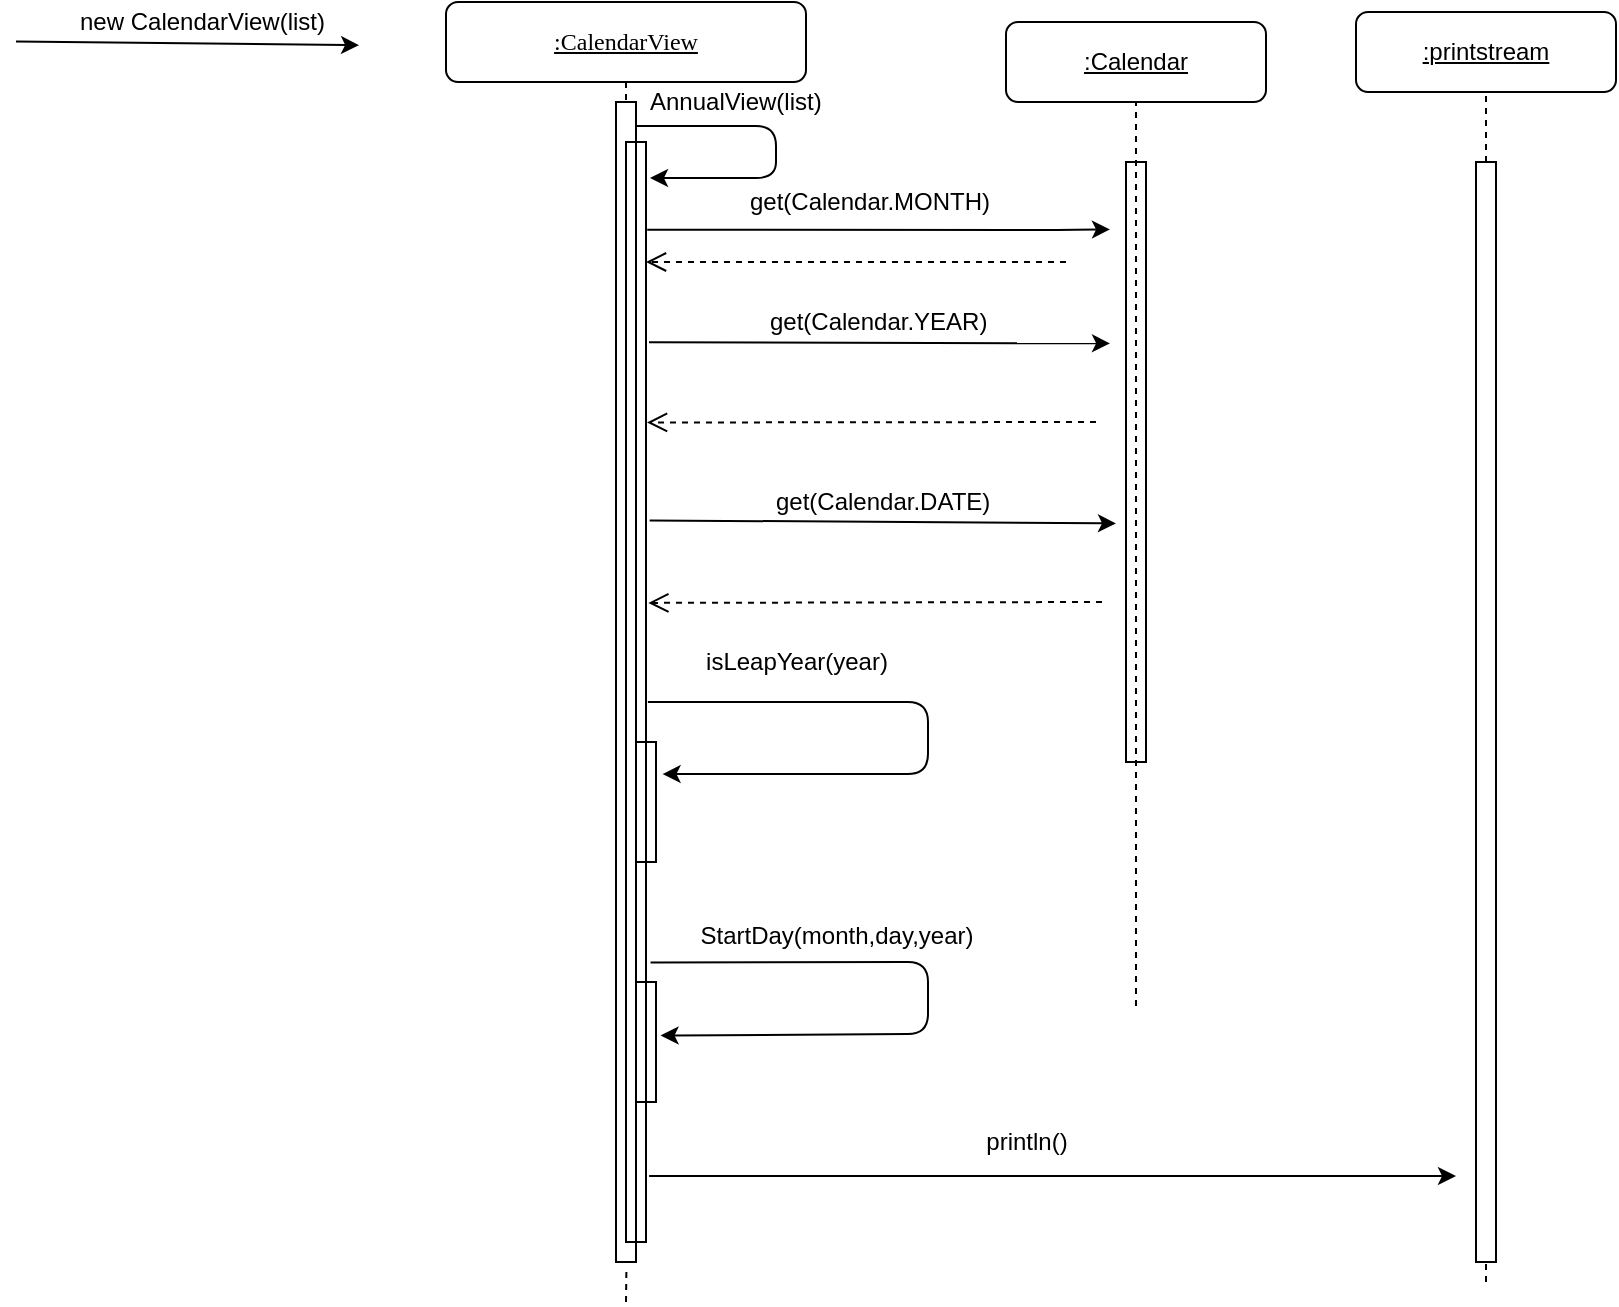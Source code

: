 <mxfile version="12.2.3" type="device" pages="1"><diagram name="Page-1" id="13e1069c-82ec-6db2-03f1-153e76fe0fe0"><mxGraphModel dx="2378" dy="530" grid="1" gridSize="10" guides="1" tooltips="1" connect="1" arrows="1" fold="1" page="1" pageScale="1" pageWidth="1100" pageHeight="850" background="#ffffff" math="0" shadow="0"><root><mxCell id="0"/><mxCell id="1" parent="0"/><mxCell id="RqVLPTdkLn7Fhmv4tYaX-31" value="" style="html=1;points=[];perimeter=orthogonalPerimeter;rounded=0;shadow=0;comic=0;labelBackgroundColor=none;strokeColor=#000000;strokeWidth=1;fillColor=none;fontFamily=Verdana;fontSize=12;fontColor=#000000;align=center;" parent="1" vertex="1"><mxGeometry x="170" y="130" width="10" height="580" as="geometry"/></mxCell><mxCell id="7baba1c4bc27f4b0-8" value="&lt;u&gt;:CalendarView&lt;/u&gt;" style="shape=umlLifeline;perimeter=lifelinePerimeter;whiteSpace=wrap;html=1;container=1;collapsible=0;recursiveResize=0;outlineConnect=0;rounded=1;shadow=0;comic=0;labelBackgroundColor=none;strokeColor=#000000;strokeWidth=1;fillColor=none;fontFamily=Verdana;fontSize=12;fontColor=#000000;align=center;" parent="1" vertex="1"><mxGeometry x="85" y="80" width="180" height="50" as="geometry"/></mxCell><mxCell id="RqVLPTdkLn7Fhmv4tYaX-19" value="" style="html=1;verticalAlign=bottom;endArrow=open;dashed=1;endSize=8;fillColor=none;" parent="7baba1c4bc27f4b0-8" edge="1"><mxGeometry x="-1" y="132" relative="1" as="geometry"><mxPoint x="310" y="130" as="sourcePoint"/><mxPoint x="100" y="130" as="targetPoint"/><mxPoint x="130" y="-112" as="offset"/></mxGeometry></mxCell><mxCell id="RqVLPTdkLn7Fhmv4tYaX-6" value="" style="endArrow=classic;html=1;exitX=1.228;exitY=0.746;exitDx=0;exitDy=0;exitPerimeter=0;entryX=1.228;entryY=0.446;entryDx=0;entryDy=0;entryPerimeter=0;fillColor=none;" parent="7baba1c4bc27f4b0-8" source="7baba1c4bc27f4b0-9" target="RqVLPTdkLn7Fhmv4tYaX-4" edge="1"><mxGeometry width="50" height="50" relative="1" as="geometry"><mxPoint x="105" y="480" as="sourcePoint"/><mxPoint x="111" y="516" as="targetPoint"/><Array as="points"><mxPoint x="241" y="480"/><mxPoint x="241" y="516"/></Array></mxGeometry></mxCell><mxCell id="7baba1c4bc27f4b0-9" value="" style="html=1;points=[];perimeter=orthogonalPerimeter;rounded=0;shadow=0;comic=0;labelBackgroundColor=none;strokeColor=#000000;strokeWidth=1;fillColor=none;fontFamily=Verdana;fontSize=12;fontColor=#000000;align=center;" parent="7baba1c4bc27f4b0-8" vertex="1"><mxGeometry x="90" y="70" width="10" height="550" as="geometry"/></mxCell><mxCell id="RqVLPTdkLn7Fhmv4tYaX-4" value="" style="rounded=0;whiteSpace=wrap;html=1;fillColor=none;" parent="7baba1c4bc27f4b0-8" vertex="1"><mxGeometry x="95" y="490" width="10" height="60" as="geometry"/></mxCell><mxCell id="RqVLPTdkLn7Fhmv4tYaX-17" value="" style="endArrow=classic;html=1;entryX=0.2;entryY=0.069;entryDx=0;entryDy=0;entryPerimeter=0;exitX=1.061;exitY=0.038;exitDx=0;exitDy=0;exitPerimeter=0;fillColor=none;" parent="1" edge="1"><mxGeometry width="50" height="50" relative="1" as="geometry"><mxPoint x="185.61" y="193.9" as="sourcePoint"/><mxPoint x="417" y="193.7" as="targetPoint"/><Array as="points"><mxPoint x="390" y="194"/></Array></mxGeometry></mxCell><mxCell id="RqVLPTdkLn7Fhmv4tYaX-13" value="" style="endArrow=none;dashed=1;html=1;entryX=0.5;entryY=1;entryDx=0;entryDy=0;fillColor=none;" parent="1" source="RqVLPTdkLn7Fhmv4tYaX-12" target="RqVLPTdkLn7Fhmv4tYaX-11" edge="1"><mxGeometry width="50" height="50" relative="1" as="geometry"><mxPoint x="605" y="720" as="sourcePoint"/><mxPoint x="445" y="165" as="targetPoint"/></mxGeometry></mxCell><mxCell id="RqVLPTdkLn7Fhmv4tYaX-1" value="" style="rounded=0;whiteSpace=wrap;html=1;fillColor=none;" parent="1" vertex="1"><mxGeometry x="180" y="450" width="10" height="60" as="geometry"/></mxCell><mxCell id="RqVLPTdkLn7Fhmv4tYaX-2" value="" style="endArrow=classic;html=1;exitX=1.094;exitY=0.509;exitDx=0;exitDy=0;exitPerimeter=0;entryX=1.328;entryY=0.267;entryDx=0;entryDy=0;entryPerimeter=0;fillColor=none;" parent="1" source="7baba1c4bc27f4b0-9" target="RqVLPTdkLn7Fhmv4tYaX-1" edge="1"><mxGeometry width="50" height="50" relative="1" as="geometry"><mxPoint x="190" y="430" as="sourcePoint"/><mxPoint x="196" y="466" as="targetPoint"/><Array as="points"><mxPoint x="326" y="430"/><mxPoint x="326" y="466"/></Array></mxGeometry></mxCell><mxCell id="RqVLPTdkLn7Fhmv4tYaX-3" value="isLeapYear(year)" style="text;html=1;resizable=0;autosize=1;align=center;verticalAlign=middle;points=[];fillColor=none;strokeColor=none;rounded=0;" parent="1" vertex="1"><mxGeometry x="205" y="400" width="110" height="20" as="geometry"/></mxCell><mxCell id="RqVLPTdkLn7Fhmv4tYaX-5" value="StartDay(month,day,year)" style="text;html=1;resizable=0;autosize=1;align=center;verticalAlign=middle;points=[];fillColor=none;strokeColor=none;rounded=0;" parent="1" vertex="1"><mxGeometry x="205" y="537" width="150" height="20" as="geometry"/></mxCell><mxCell id="RqVLPTdkLn7Fhmv4tYaX-11" value="&lt;u&gt;:printstream&lt;/u&gt;" style="rounded=1;whiteSpace=wrap;html=1;fillColor=none;" parent="1" vertex="1"><mxGeometry x="540" y="85" width="130" height="40" as="geometry"/></mxCell><mxCell id="RqVLPTdkLn7Fhmv4tYaX-20" value="get(Calendar.MONTH)" style="text;html=1;resizable=0;points=[];autosize=1;align=left;verticalAlign=top;spacingTop=-4;fillColor=none;" parent="1" vertex="1"><mxGeometry x="235" y="170" width="140" height="20" as="geometry"/></mxCell><mxCell id="RqVLPTdkLn7Fhmv4tYaX-21" value="" style="endArrow=classic;html=1;exitX=1.15;exitY=0.182;exitDx=0;exitDy=0;exitPerimeter=0;entryX=0.2;entryY=0.069;entryDx=0;entryDy=0;entryPerimeter=0;fillColor=none;" parent="1" source="7baba1c4bc27f4b0-9" edge="1"><mxGeometry width="50" height="50" relative="1" as="geometry"><mxPoint x="190" y="249.8" as="sourcePoint"/><mxPoint x="417" y="250.7" as="targetPoint"/></mxGeometry></mxCell><mxCell id="RqVLPTdkLn7Fhmv4tYaX-22" value="" style="html=1;verticalAlign=bottom;endArrow=open;dashed=1;endSize=8;entryX=1.05;entryY=0.255;entryDx=0;entryDy=0;entryPerimeter=0;fillColor=none;" parent="1" target="7baba1c4bc27f4b0-9" edge="1"><mxGeometry x="-1" y="-126" relative="1" as="geometry"><mxPoint x="410" y="290" as="sourcePoint"/><mxPoint x="200" y="290" as="targetPoint"/><mxPoint x="120" y="86" as="offset"/></mxGeometry></mxCell><mxCell id="RqVLPTdkLn7Fhmv4tYaX-23" value="get(Calendar.YEAR)" style="text;html=1;resizable=0;points=[];autosize=1;align=left;verticalAlign=top;spacingTop=-4;fillColor=none;" parent="1" vertex="1"><mxGeometry x="245" y="230" width="120" height="20" as="geometry"/></mxCell><mxCell id="RqVLPTdkLn7Fhmv4tYaX-24" value="" style="endArrow=classic;html=1;exitX=1.183;exitY=0.344;exitDx=0;exitDy=0;exitPerimeter=0;entryX=0.2;entryY=0.069;entryDx=0;entryDy=0;entryPerimeter=0;fillColor=none;" parent="1" source="7baba1c4bc27f4b0-9" edge="1"><mxGeometry width="50" height="50" relative="1" as="geometry"><mxPoint x="193" y="339.8" as="sourcePoint"/><mxPoint x="420" y="340.7" as="targetPoint"/></mxGeometry></mxCell><mxCell id="RqVLPTdkLn7Fhmv4tYaX-25" value="" style="html=1;verticalAlign=bottom;endArrow=open;dashed=1;endSize=8;entryX=1.117;entryY=0.419;entryDx=0;entryDy=0;entryPerimeter=0;fillColor=none;" parent="1" target="7baba1c4bc27f4b0-9" edge="1"><mxGeometry x="-1" y="-145" relative="1" as="geometry"><mxPoint x="413" y="380" as="sourcePoint"/><mxPoint x="203" y="380" as="targetPoint"/><mxPoint x="127" y="75" as="offset"/></mxGeometry></mxCell><mxCell id="RqVLPTdkLn7Fhmv4tYaX-26" value="get(Calendar.DATE)" style="text;html=1;resizable=0;points=[];autosize=1;align=left;verticalAlign=top;spacingTop=-4;fillColor=none;" parent="1" vertex="1"><mxGeometry x="248" y="320" width="120" height="20" as="geometry"/></mxCell><mxCell id="RqVLPTdkLn7Fhmv4tYaX-29" value="" style="endArrow=classic;html=1;exitX=0.5;exitY=0.036;exitDx=0;exitDy=0;exitPerimeter=0;entryX=1.011;entryY=1.08;entryDx=0;entryDy=0;entryPerimeter=0;fillColor=none;" parent="1" target="RqVLPTdkLn7Fhmv4tYaX-30" edge="1"><mxGeometry width="50" height="50" relative="1" as="geometry"><mxPoint x="-130" y="99.8" as="sourcePoint"/><mxPoint x="97" y="100.7" as="targetPoint"/></mxGeometry></mxCell><mxCell id="RqVLPTdkLn7Fhmv4tYaX-30" value="new CalendarView(list)" style="text;html=1;resizable=0;points=[];autosize=1;align=left;verticalAlign=top;spacingTop=-4;fillColor=none;" parent="1" vertex="1"><mxGeometry x="-100" y="80" width="140" height="20" as="geometry"/></mxCell><mxCell id="RqVLPTdkLn7Fhmv4tYaX-32" value="" style="endArrow=none;dashed=1;html=1;entryX=0.52;entryY=1.007;entryDx=0;entryDy=0;entryPerimeter=0;fillColor=none;" parent="1" target="RqVLPTdkLn7Fhmv4tYaX-31" edge="1"><mxGeometry width="50" height="50" relative="1" as="geometry"><mxPoint x="175" y="730" as="sourcePoint"/><mxPoint x="185" y="720" as="targetPoint"/></mxGeometry></mxCell><mxCell id="RqVLPTdkLn7Fhmv4tYaX-34" value="" style="endArrow=classic;html=1;exitX=1.094;exitY=0.509;exitDx=0;exitDy=0;exitPerimeter=0;fillColor=none;" parent="1" edge="1"><mxGeometry width="50" height="50" relative="1" as="geometry"><mxPoint x="179.94" y="141.95" as="sourcePoint"/><mxPoint x="187" y="168" as="targetPoint"/><Array as="points"><mxPoint x="250" y="142"/><mxPoint x="250" y="168"/></Array></mxGeometry></mxCell><mxCell id="RqVLPTdkLn7Fhmv4tYaX-35" value="AnnualView(list)" style="text;html=1;resizable=0;points=[];autosize=1;align=left;verticalAlign=top;spacingTop=-4;fillColor=none;" parent="1" vertex="1"><mxGeometry x="185" y="120" width="100" height="20" as="geometry"/></mxCell><mxCell id="RqVLPTdkLn7Fhmv4tYaX-36" value="" style="endArrow=none;dashed=1;html=1;entryX=0.5;entryY=1;entryDx=0;entryDy=0;fillColor=none;" parent="1" target="RqVLPTdkLn7Fhmv4tYaX-37" edge="1"><mxGeometry width="50" height="50" relative="1" as="geometry"><mxPoint x="430" y="582" as="sourcePoint"/><mxPoint x="455" y="175" as="targetPoint"/></mxGeometry></mxCell><mxCell id="RqVLPTdkLn7Fhmv4tYaX-37" value="&lt;u&gt;:Calendar&lt;/u&gt;" style="rounded=1;whiteSpace=wrap;html=1;fillColor=none;" parent="1" vertex="1"><mxGeometry x="365" y="90" width="130" height="40" as="geometry"/></mxCell><mxCell id="RqVLPTdkLn7Fhmv4tYaX-38" value="" style="html=1;points=[];perimeter=orthogonalPerimeter;rounded=0;shadow=0;comic=0;labelBackgroundColor=none;strokeColor=#000000;strokeWidth=1;fillColor=none;fontFamily=Verdana;fontSize=12;fontColor=#000000;align=center;" parent="1" vertex="1"><mxGeometry x="425" y="160" width="10" height="300" as="geometry"/></mxCell><mxCell id="RqVLPTdkLn7Fhmv4tYaX-39" value="" style="endArrow=classic;html=1;exitX=1.157;exitY=0.94;exitDx=0;exitDy=0;exitPerimeter=0;fillColor=none;" parent="1" source="7baba1c4bc27f4b0-9" edge="1"><mxGeometry width="50" height="50" relative="1" as="geometry"><mxPoint x="245" y="680" as="sourcePoint"/><mxPoint x="590" y="667" as="targetPoint"/></mxGeometry></mxCell><mxCell id="RqVLPTdkLn7Fhmv4tYaX-41" value="println()" style="text;html=1;resizable=0;points=[];align=center;verticalAlign=middle;labelBackgroundColor=#ffffff;fillColor=none;" parent="RqVLPTdkLn7Fhmv4tYaX-39" vertex="1" connectable="0"><mxGeometry x="-0.249" y="13" relative="1" as="geometry"><mxPoint x="37" y="-4" as="offset"/></mxGeometry></mxCell><mxCell id="RqVLPTdkLn7Fhmv4tYaX-12" value="" style="html=1;points=[];perimeter=orthogonalPerimeter;rounded=0;shadow=0;comic=0;labelBackgroundColor=none;strokeColor=#000000;strokeWidth=1;fillColor=none;fontFamily=Verdana;fontSize=12;fontColor=#000000;align=center;" parent="1" vertex="1"><mxGeometry x="600" y="160" width="10" height="550" as="geometry"/></mxCell><mxCell id="RqVLPTdkLn7Fhmv4tYaX-40" value="" style="endArrow=none;dashed=1;html=1;entryX=0.5;entryY=1;entryDx=0;entryDy=0;fillColor=none;" parent="1" target="RqVLPTdkLn7Fhmv4tYaX-12" edge="1"><mxGeometry width="50" height="50" relative="1" as="geometry"><mxPoint x="605" y="720" as="sourcePoint"/><mxPoint x="605" y="125" as="targetPoint"/></mxGeometry></mxCell></root></mxGraphModel></diagram></mxfile>